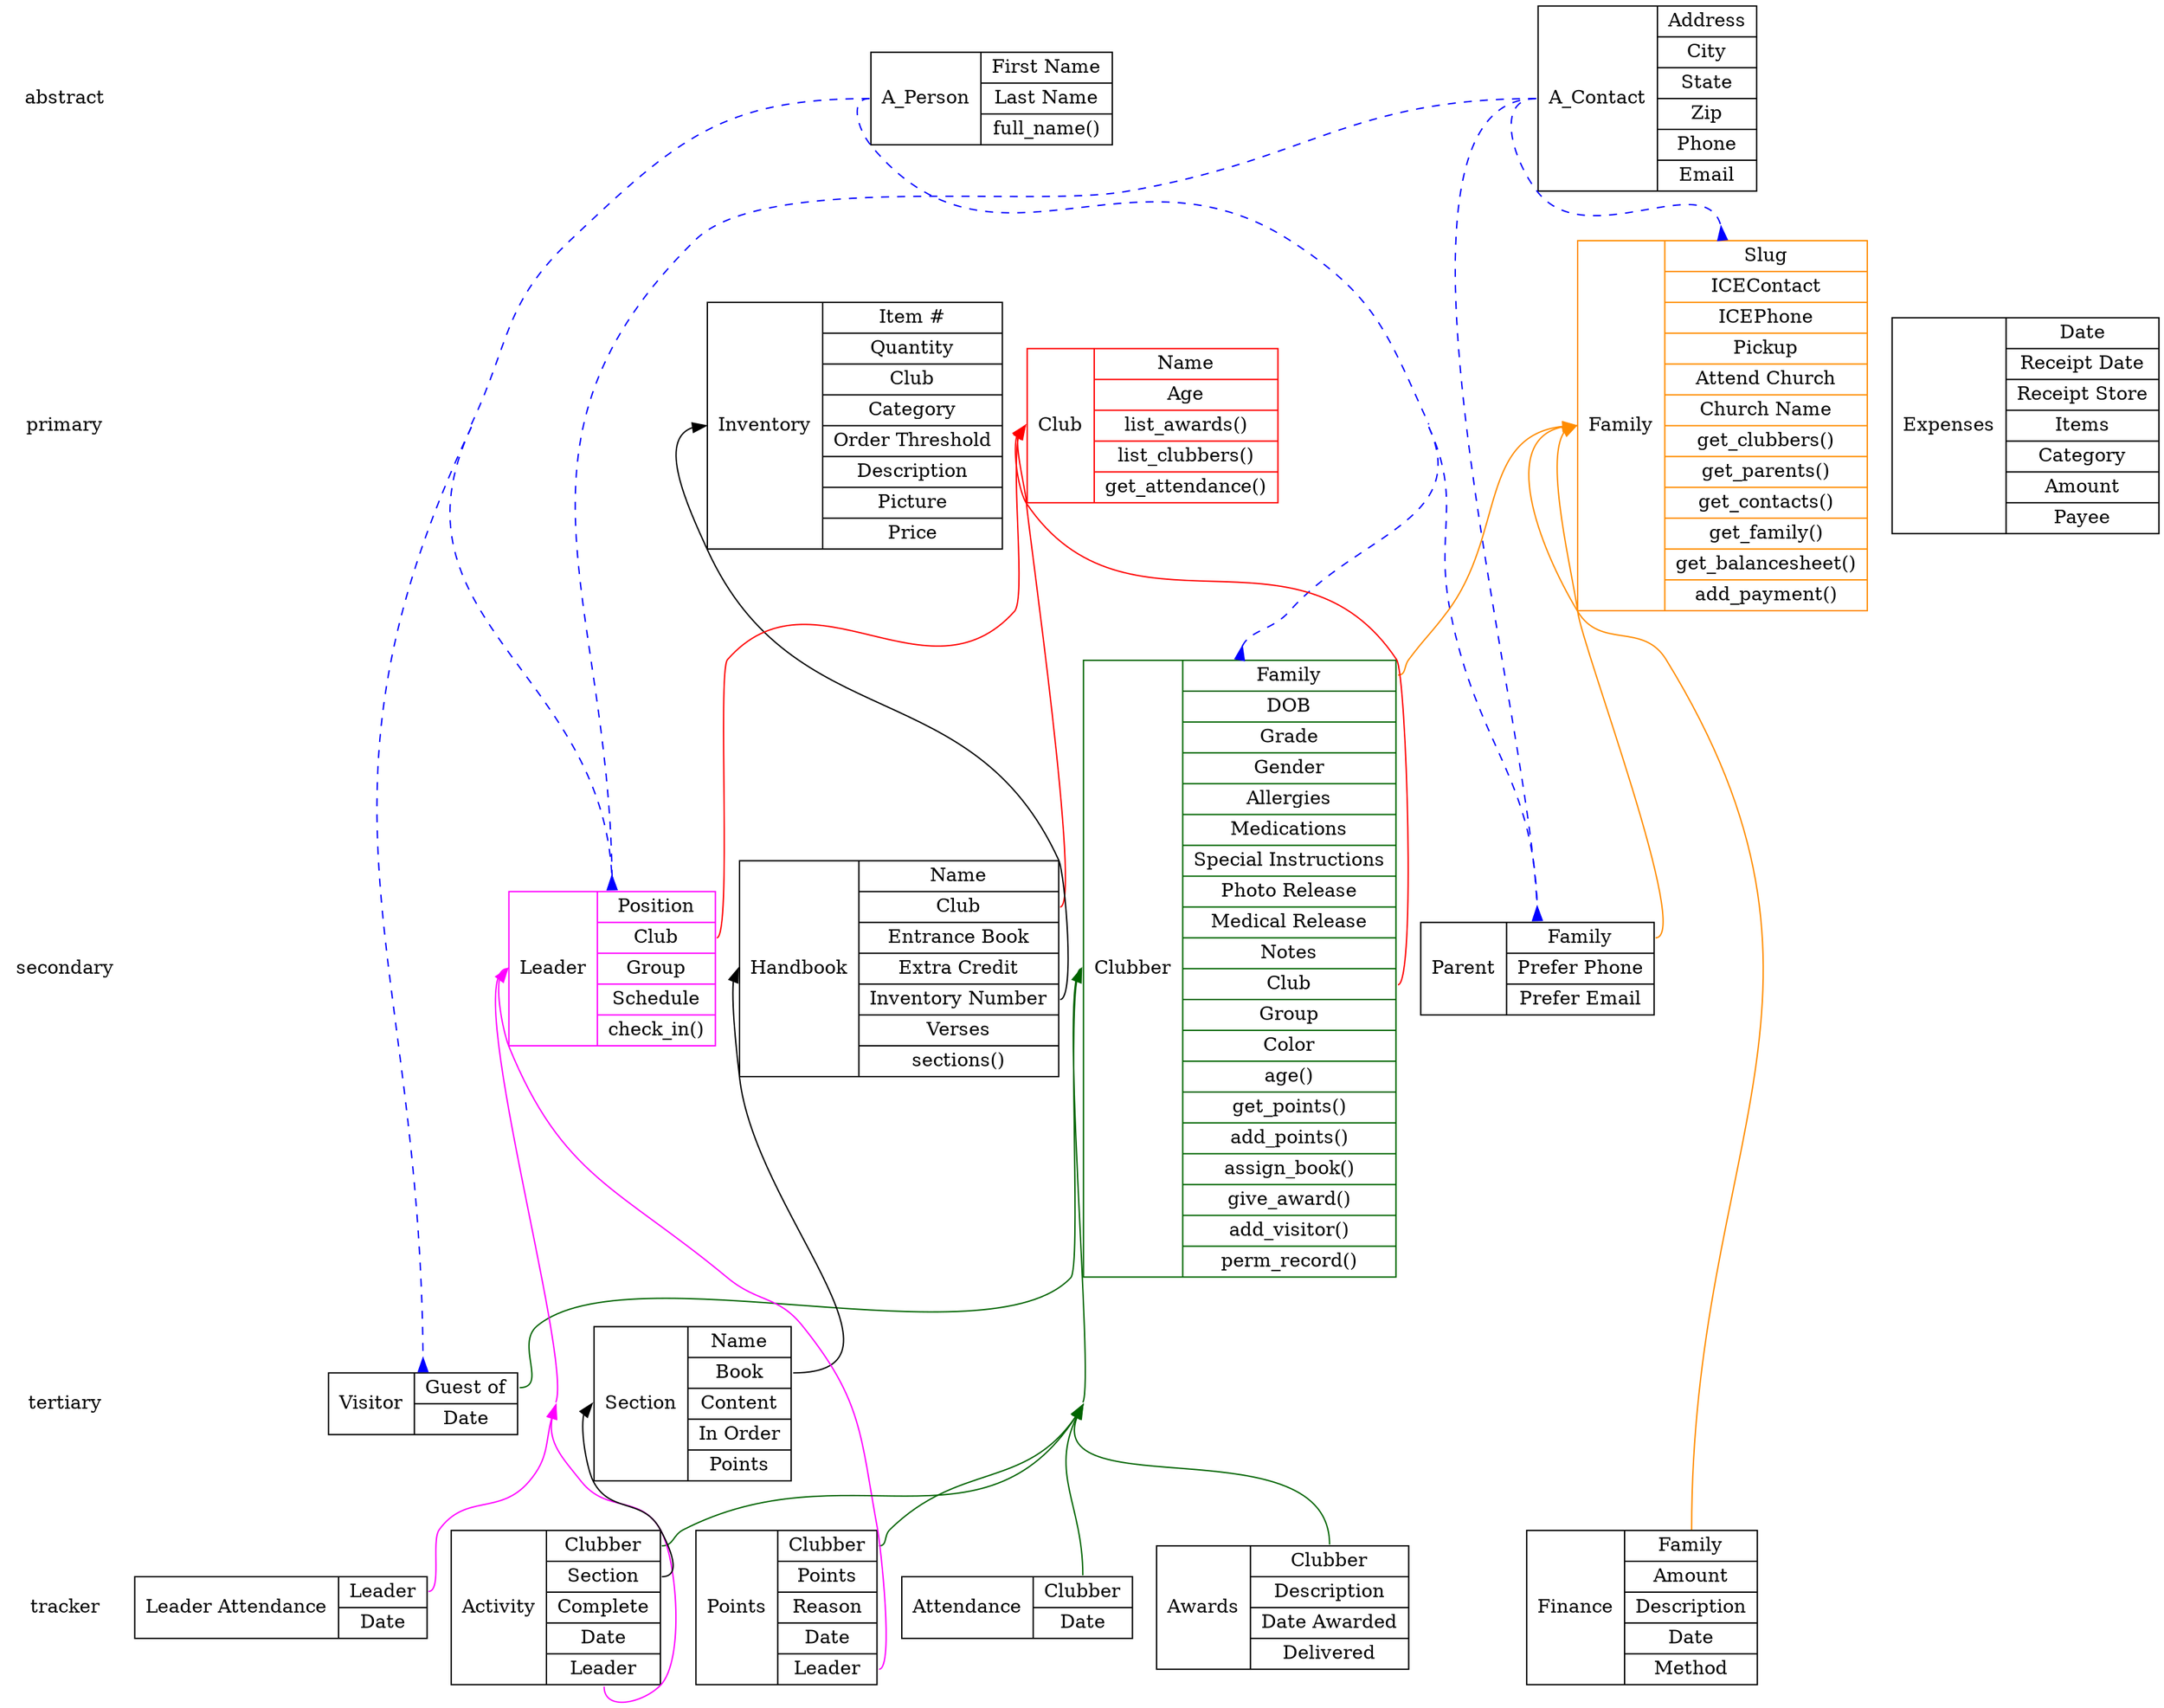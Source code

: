 digraph awanas {

concentrate=true;

node [shape=record];

// Rank-order
{
    node [shape=plaintext];
    edge [style=invis];
    abstract -> primary -> secondary -> tertiary -> tracker;
}
{
    { rank=same; abstract; A_person; A_contact; }
    { rank=same; primary; family; club; inv; expenses; };
    { rank=same; secondary; clubber; parent; handbook; leader; };
    { rank=same; tertiary; visitor; section; };
    { rank=same; tracker; finance; points; attendance; l_attendance; award; activity; };
}

//Abstract Models
{
    node [color=blue];
    A_person [label="A_Person|{First Name|
                               Last Name|
                               full_name()}"];
    A_contact [label="A_Contact|{Address|
                                 City|
                                 State|
                                 Zip|
                                 Phone|
                                 Email}"];
};

// People
{
    leader [color=magenta label="<id>Leader|{Position|
                                             <club>Club|
                                             Group|
                                             Schedule|
                                             <check_in>check_in()}"];
    clubber [color=darkgreen label="<id>Clubber|{<family>Family|
                                                 <dob>DOB|
                                                 Grade|
                                                 Gender|
                                                 Allergies|
                                                 Medications|
                                                 Special Instructions|
                                                 Photo Release|
                                                 Medical Release|
                                                 Notes|
                                                 <club>Club|
                                                 Group|
                                                 Color|
                                                 <age>age()|
                                                 <get_points>get_points()|
                                                 <add_points>add_points()|
                                                 <assign>assign_book()|
                                                 <award>give_award()|
                                                 <visitor>add_visitor()|
                                                 <record>perm_record()}"];
    visitor [label="<id>Visitor|
                    {<visiting>Guest of|
                    Date}"];
    parent [label="<id>Parent|{<family>Family|
                               <pref_ph>Prefer Phone|
                               <pref_e>Prefer Email}"];
    family [color=darkorange label="<id>Family|{Slug|
                                                ICEContact|
                                                ICEPhone|
                                                Pickup|
                                                Attend Church|
                                                Church Name|
                                                <get_clubbers>get_clubbers()|
                                                <get_parents>get_parents()|
                                                <get_contacts>get_contacts()|
                                                <get_family>get_family()|
                                                <balance>get_balancesheet()|
                                                <add_payment>add_payment()}"];
}

// Club Info
 {
    club [color=red label="<id>Club|{Name|
                                     Age|
                                     <list_awards>list_awards()|
                                     <list_clubbers>list_clubbers()|
                                     <attendance>get_attendance()}" ];
    handbook [label="<id>Handbook|{Name|
                                   <club>Club|
                                   Entrance Book|
                                   Extra Credit|
                                   <inv>Inventory Number|
                                   Verses|
                                   sections()}"];
    section [label="<id>Section|{Name|
                                 <book>Book|
                                 Content|
                                 In Order|
                                 Points}"];
    inv [label="<id>Inventory|{<id>Item #|
                               Quantity|
                               <club>Club|
                               Category|
                               Order Threshold|
                               Description|
                               Picture|
                               Price}"];
    activity [label="<id>Activity|{<clubber>Clubber|
                                   <section>Section|
                                   Complete|
                                   Date|
                                   <leader>Leader}"];
    points [label="<id>Points|{<clubber>Clubber|
                               Points|
                               Reason|
                               Date|
                               <leader>Leader}"];
    award [label="<id>Awards|{<clubber>Clubber|
                              Description|
                              Date Awarded|
                              Delivered}"];
    attendance [label="<id>Attendance|{<clubber>Clubber|
                                       Date}"];
    l_attendance [label="<id>Leader Attendance|{<leader>Leader|
                                                Date}"];
    finance [label="<id>Finance|{<family>Family|
                                 Amount|
                                 Description|
                                 Date|
                                 Method}"];
    expenses [label="<id>Expenses|{Date|
                                   Receipt Date|
                                   Receipt Store|
                                   Items|
                                   Category|
                                   Amount|
                                   Payee}"];
}



// Abstract Model Relationships
{
    edge [color=blue style=dashed arrowhead=inv]
    A_person:w -> leader:n
    A_contact:w -> leader:n
    A_person:w -> parent:n
    A_contact:w -> parent:n
    A_contact:w -> family:n
    A_person:w -> clubber:n
    A_person:w -> visitor:n
}

// Foreign Keys
// -> family
{
    edge [color=darkorange]
    clubber:family -> family:id:w
    parent:family -> family:id:w
    finance:family -> family:id:w
}

// -> clubber
{
    edge [color=darkgreen]
    visitor:visiting -> clubber:id:w
    activity:clubber -> clubber:id:w
    points:clubber -> clubber:id:w
    award:clubber -> clubber:id:w
    attendance:clubber -> clubber:id:w
}

// -> club
{
    edge [color=red]
    clubber:club -> club:id:w
    handbook:club -> club:id:w
    leader:club -> club:id:w
    inv:club -> club:id:w
}

// -> leader
{
    edge [color=magenta]
    points:leader -> leader:id:w
    l_attendance:leader -> leader:id:w
    activity:leader -> leader:id:w
}

// -> *
{
    handbook:inv -> inv:id:w
    section:book -> handbook:id:w
    activity:section -> section:id:w

}

// Family methods
//family:balance -> finance:family [color=grey label=Find];
//family:get_contacts -> parent:family [color=grey label=Find];
//family:get_family -> clubber:family [color=grey label=Find];
//family:get_family -> parent:family [color=grey label=Find];
//family:add_payment -> finance:id [color=grey label=Create];

// Clubber methods
//clubber:get_points -> points:clubber [color=grey label=Find]
//clubber:add_points -> points:id [color=grey label=Create]
//clubber:assign -> activity:id [color=grey label=Create]
//clubber:award -> award:id [color=grey label=Create]
//clubber:visitor -> visitor:id [color=grey label=Create]

// Leader methods
//leader:check_in -> l_attendance:id [color=grey label=Create]

// Club methods
//club:list_awards -> award:clubber [color=grey label=Find]
//club:list_clubbers -> clubber:club [color=grey label=Find]
//club:attendance -> attendance:clubber [color=grey label=Find]
}

